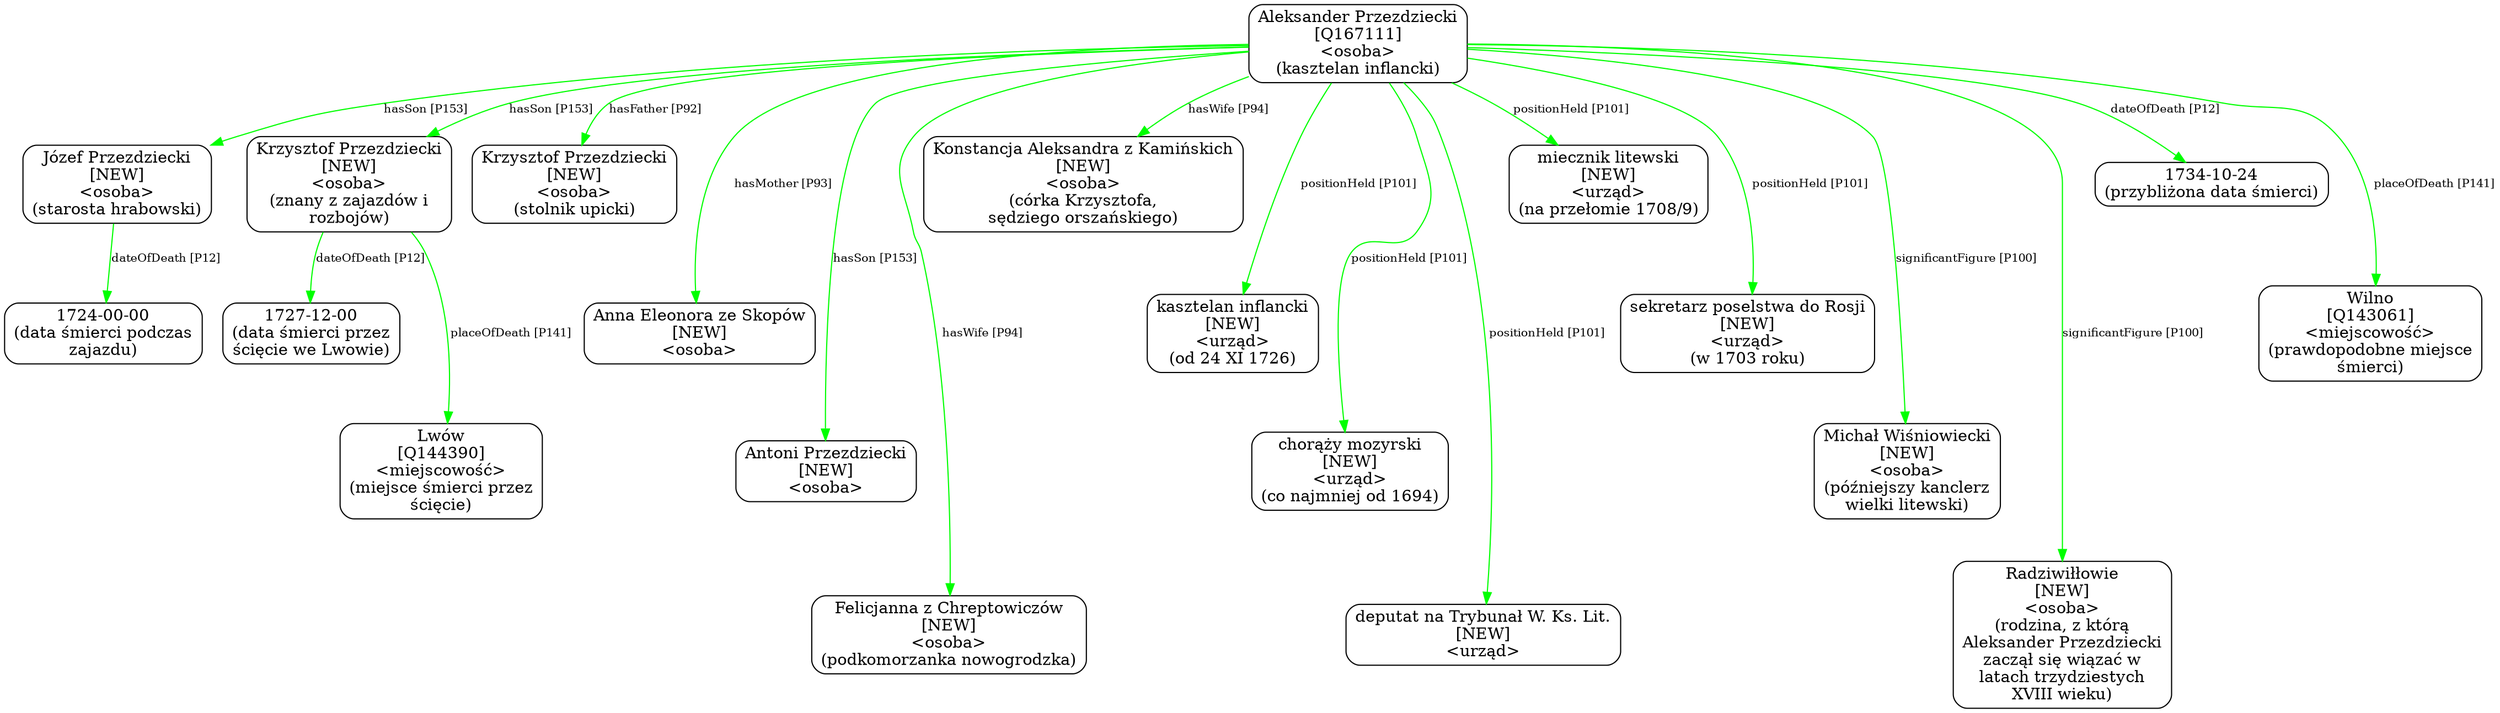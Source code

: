 digraph {
	node [shape=box,
		style=rounded
	];
	edge [fontsize=10];
	"Aleksander Przezdziecki
[Q167111]
<osoba>
(kasztelan inflancki)"	[color=black,
		label="Aleksander Przezdziecki
[Q167111]
<osoba>
(kasztelan inflancki)"];
	"Józef Przezdziecki
[NEW]
<osoba>
(starosta hrabowski)"	[color=black,
		label="Józef Przezdziecki
[NEW]
<osoba>
(starosta hrabowski)"];
	"Aleksander Przezdziecki
[Q167111]
<osoba>
(kasztelan inflancki)" -> "Józef Przezdziecki
[NEW]
<osoba>
(starosta hrabowski)"	[color=green,
		label="hasSon [P153]"];
	"Krzysztof Przezdziecki
[NEW]
<osoba>
(znany z zajazdów i
rozbojów)"	[color=black,
		label="Krzysztof Przezdziecki
[NEW]
<osoba>
(znany z zajazdów i
rozbojów)"];
	"Aleksander Przezdziecki
[Q167111]
<osoba>
(kasztelan inflancki)" -> "Krzysztof Przezdziecki
[NEW]
<osoba>
(znany z zajazdów i
rozbojów)"	[color=green,
		label="hasSon [P153]"];
	"Aleksander Przezdziecki
[Q167111]
<osoba>
(kasztelan inflancki)" -> "Krzysztof Przezdziecki
[NEW]
<osoba>
(stolnik upicki)"	[color=green,
		label="hasFather [P92]",
		minlen=1];
	"Aleksander Przezdziecki
[Q167111]
<osoba>
(kasztelan inflancki)" -> "Anna Eleonora ze Skopów
[NEW]
<osoba>"	[color=green,
		label="hasMother [P93]",
		minlen=2];
	"Aleksander Przezdziecki
[Q167111]
<osoba>
(kasztelan inflancki)" -> "Antoni Przezdziecki
[NEW]
<osoba>"	[color=green,
		label="hasSon [P153]",
		minlen=3];
	"Aleksander Przezdziecki
[Q167111]
<osoba>
(kasztelan inflancki)" -> "Felicjanna z Chreptowiczów
[NEW]
<osoba>
(podkomorzanka nowogrodzka)"	[color=green,
		label="hasWife [P94]",
		minlen=4];
	"Aleksander Przezdziecki
[Q167111]
<osoba>
(kasztelan inflancki)" -> "Konstancja Aleksandra z Kamińskich
[NEW]
<osoba>
(córka Krzysztofa,
sędziego orszańskiego)"	[color=green,
		label="hasWife [P94]",
		minlen=1];
	"Aleksander Przezdziecki
[Q167111]
<osoba>
(kasztelan inflancki)" -> "kasztelan inflancki
[NEW]
<urząd>
(od 24 XI 1726)"	[color=green,
		label="positionHeld [P101]",
		minlen=2];
	"Aleksander Przezdziecki
[Q167111]
<osoba>
(kasztelan inflancki)" -> "chorąży mozyrski
[NEW]
<urząd>
(co najmniej od 1694)"	[color=green,
		label="positionHeld [P101]",
		minlen=3];
	"Aleksander Przezdziecki
[Q167111]
<osoba>
(kasztelan inflancki)" -> "deputat na Trybunał W. Ks. Lit.
[NEW]
<urząd>"	[color=green,
		label="positionHeld [P101]",
		minlen=4];
	"Aleksander Przezdziecki
[Q167111]
<osoba>
(kasztelan inflancki)" -> "miecznik litewski
[NEW]
<urząd>
(na przełomie 1708/9)"	[color=green,
		label="positionHeld [P101]",
		minlen=1];
	"Aleksander Przezdziecki
[Q167111]
<osoba>
(kasztelan inflancki)" -> "sekretarz poselstwa do Rosji
[NEW]
<urząd>
(w 1703 roku)"	[color=green,
		label="positionHeld [P101]",
		minlen=2];
	"Aleksander Przezdziecki
[Q167111]
<osoba>
(kasztelan inflancki)" -> "Michał Wiśniowiecki
[NEW]
<osoba>
(późniejszy kanclerz
wielki litewski)"	[color=green,
		label="significantFigure [P100]",
		minlen=3];
	"Aleksander Przezdziecki
[Q167111]
<osoba>
(kasztelan inflancki)" -> "Radziwiłłowie
[NEW]
<osoba>
(rodzina, z którą
Aleksander Przezdziecki
zaczął się wiązać w
latach trzydziestych
XVIII wieku)"	[color=green,
		label="significantFigure [P100]",
		minlen=4];
	"Aleksander Przezdziecki
[Q167111]
<osoba>
(kasztelan inflancki)" -> "1734-10-24
(przybliżona data śmierci)"	[color=green,
		label="dateOfDeath [P12]",
		minlen=1];
	"Aleksander Przezdziecki
[Q167111]
<osoba>
(kasztelan inflancki)" -> "Wilno
[Q143061]
<miejscowość>
(prawdopodobne miejsce
śmierci)"	[color=green,
		label="placeOfDeath [P141]",
		minlen=2];
	"Józef Przezdziecki
[NEW]
<osoba>
(starosta hrabowski)" -> "1724-00-00
(data śmierci podczas
zajazdu)"	[color=green,
		label="dateOfDeath [P12]",
		minlen=1];
	"Krzysztof Przezdziecki
[NEW]
<osoba>
(znany z zajazdów i
rozbojów)" -> "1727-12-00
(data śmierci przez
ścięcie we Lwowie)"	[color=green,
		label="dateOfDeath [P12]",
		minlen=1];
	"Krzysztof Przezdziecki
[NEW]
<osoba>
(znany z zajazdów i
rozbojów)" -> "Lwów
[Q144390]
<miejscowość>
(miejsce śmierci przez
ścięcie)"	[color=green,
		label="placeOfDeath [P141]",
		minlen=2];
}
